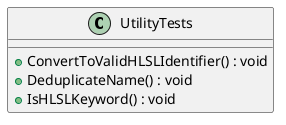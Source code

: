 @startuml
class UtilityTests {
    + ConvertToValidHLSLIdentifier() : void
    + DeduplicateName() : void
    + IsHLSLKeyword() : void
}
@enduml
